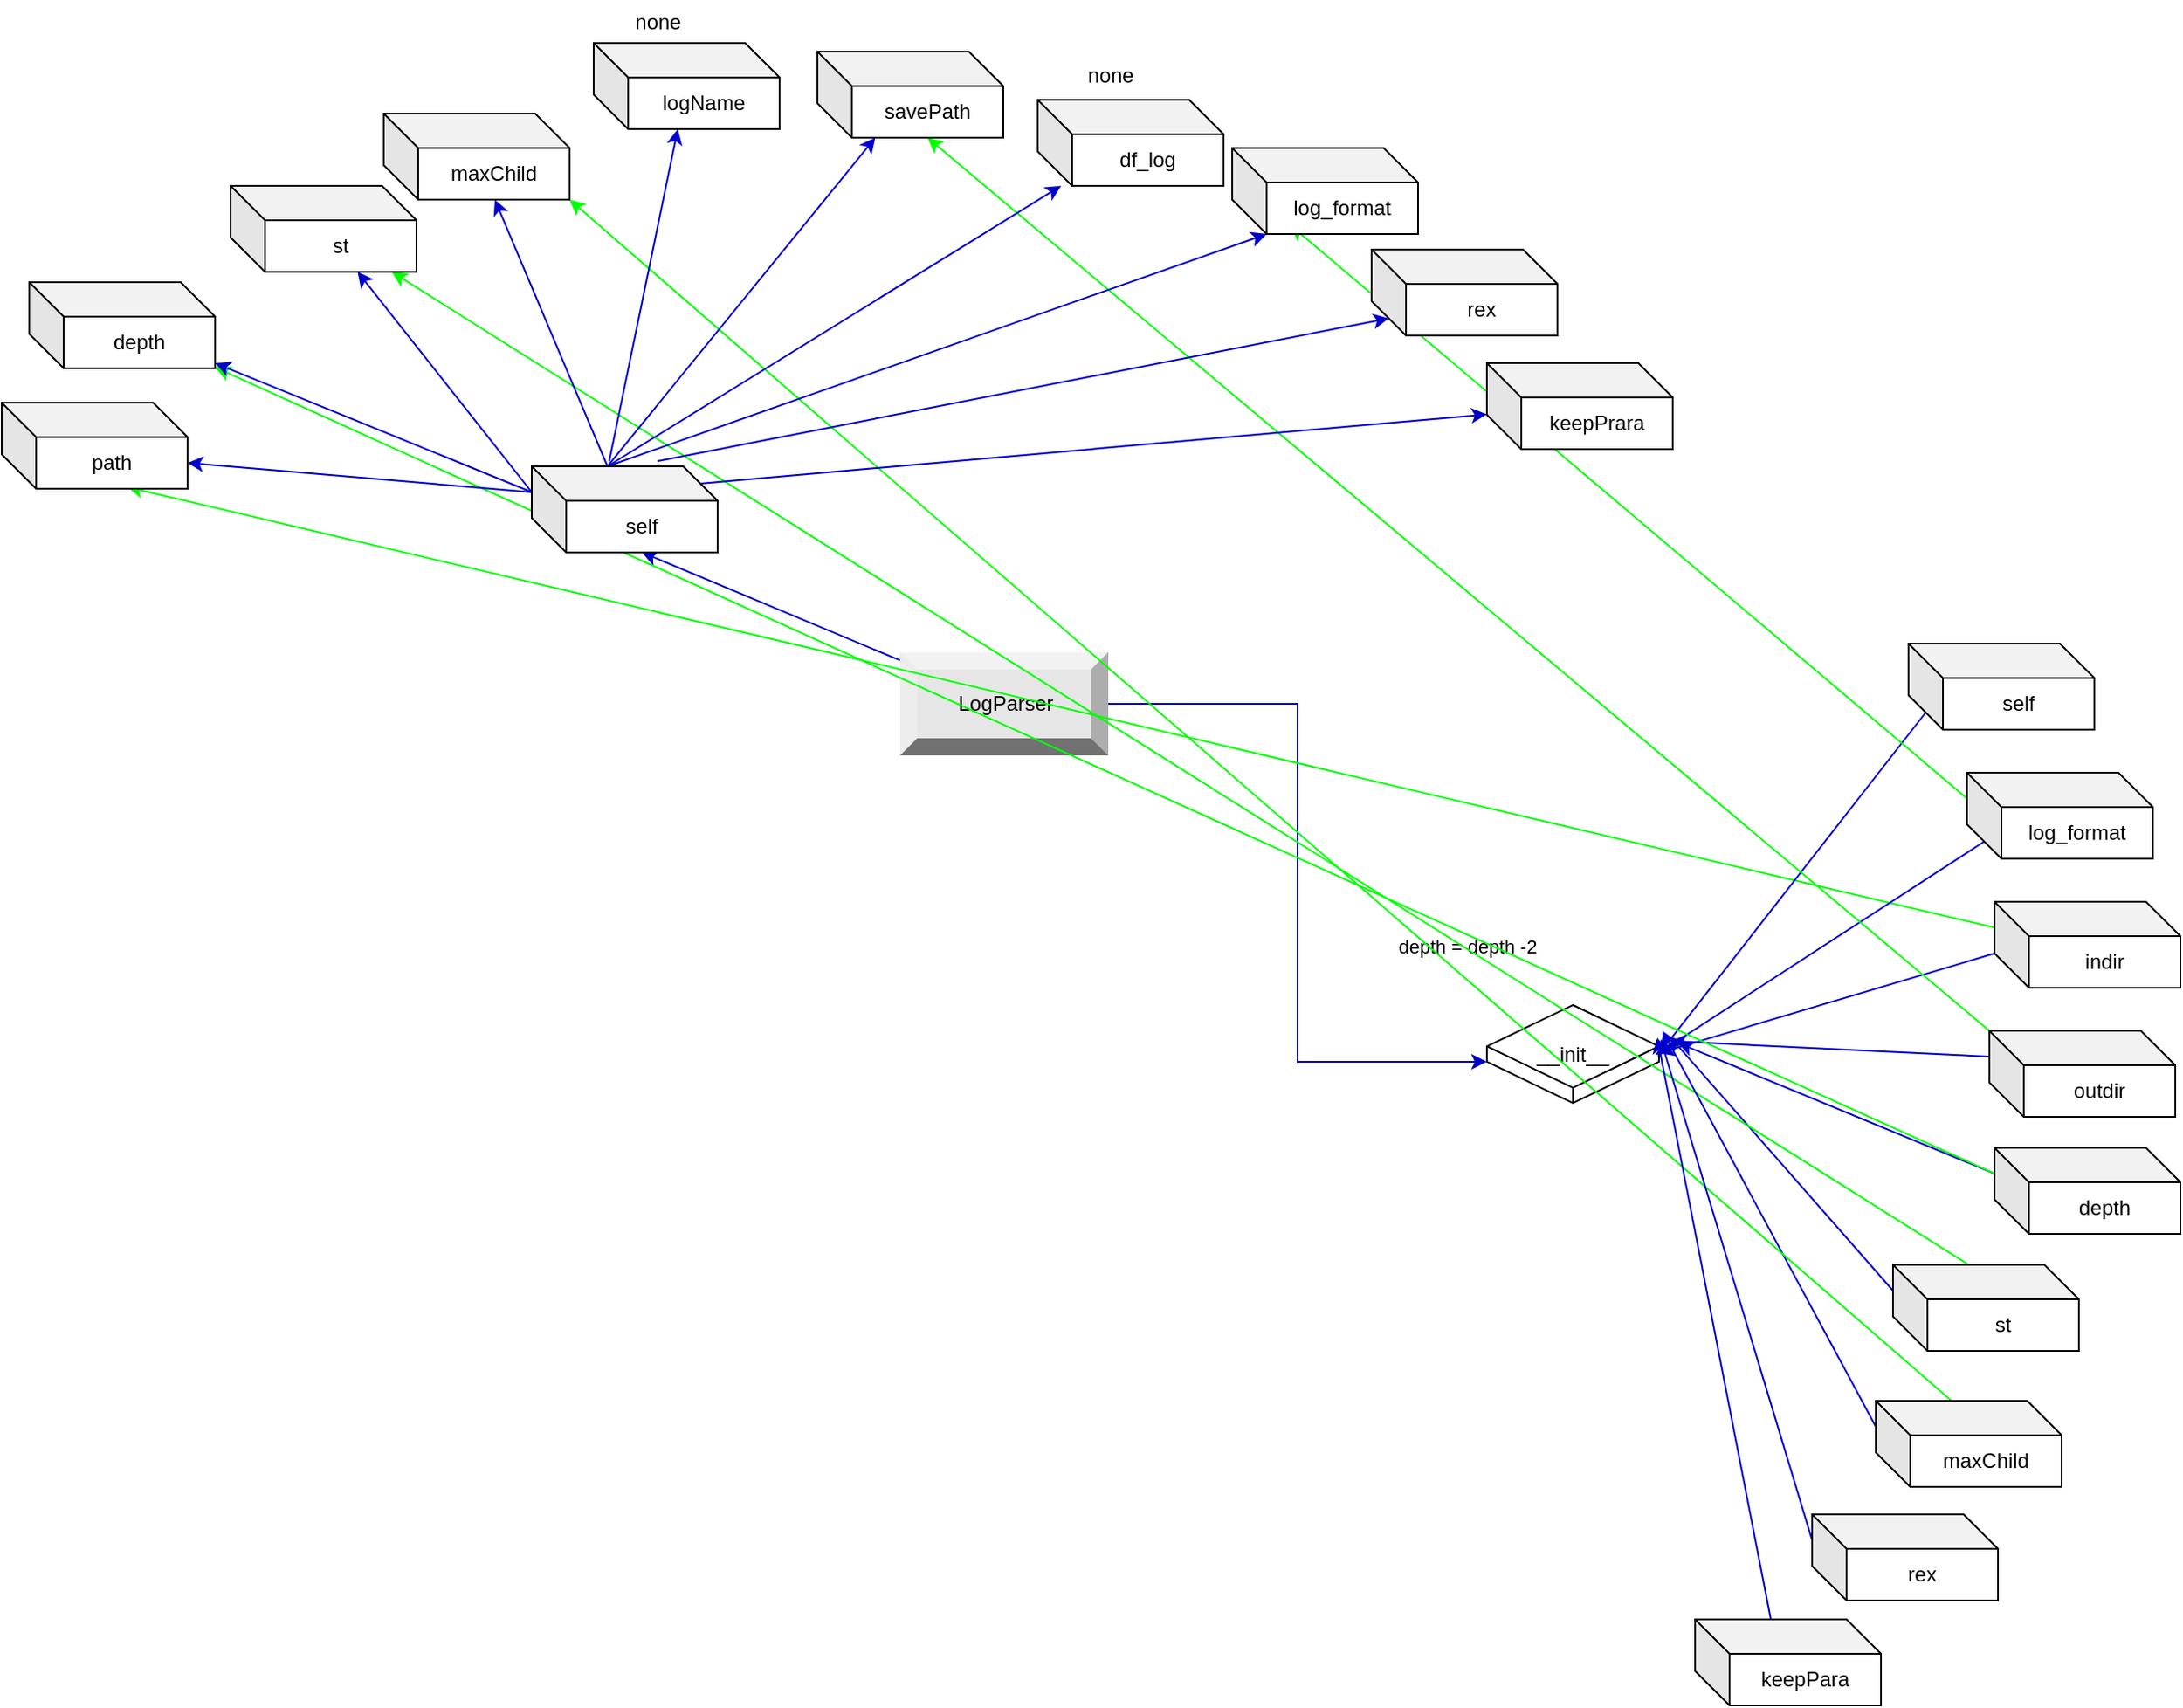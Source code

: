 <mxfile version="20.3.3" type="github">
  <diagram id="y8HDOHUu3PEGii4tPg3m" name="第 1 页">
    <mxGraphModel dx="1889" dy="1407" grid="0" gridSize="10" guides="1" tooltips="1" connect="1" arrows="1" fold="1" page="0" pageScale="1" pageWidth="827" pageHeight="1169" math="0" shadow="0">
      <root>
        <mxCell id="0" />
        <mxCell id="1" parent="0" />
        <mxCell id="NzFtADgsl6NsJxW6FuMH-5" value="" style="edgeStyle=orthogonalEdgeStyle;rounded=0;orthogonalLoop=1;jettySize=auto;html=1;entryX=0;entryY=0;entryDx=0;entryDy=32.992;entryPerimeter=0;strokeColor=#0000CC;" edge="1" parent="1" source="NzFtADgsl6NsJxW6FuMH-1" target="NzFtADgsl6NsJxW6FuMH-3">
          <mxGeometry relative="1" as="geometry">
            <mxPoint x="468" y="333" as="targetPoint" />
          </mxGeometry>
        </mxCell>
        <mxCell id="NzFtADgsl6NsJxW6FuMH-36" style="edgeStyle=none;rounded=0;orthogonalLoop=1;jettySize=auto;html=1;entryX=0;entryY=0;entryDx=64;entryDy=50;entryPerimeter=0;strokeColor=#0000CC;fontColor=#000000;" edge="1" parent="1" source="NzFtADgsl6NsJxW6FuMH-1" target="NzFtADgsl6NsJxW6FuMH-35">
          <mxGeometry relative="1" as="geometry" />
        </mxCell>
        <mxCell id="NzFtADgsl6NsJxW6FuMH-1" value="LogParser" style="labelPosition=center;verticalLabelPosition=middle;align=center;html=1;shape=mxgraph.basic.shaded_button;dx=10;fillColor=#E6E6E6;strokeColor=none;fontColor=#000000;" vertex="1" parent="1">
          <mxGeometry x="267" y="303" width="121" height="60" as="geometry" />
        </mxCell>
        <mxCell id="NzFtADgsl6NsJxW6FuMH-3" value="__init__" style="whiteSpace=wrap;html=1;shape=mxgraph.basic.isocube;isoAngle=15;fontColor=#000000;" vertex="1" parent="1">
          <mxGeometry x="608" y="508" width="100" height="57" as="geometry" />
        </mxCell>
        <mxCell id="NzFtADgsl6NsJxW6FuMH-28" style="edgeStyle=none;rounded=0;orthogonalLoop=1;jettySize=auto;html=1;exitX=0;exitY=0;exitDx=0;exitDy=30;exitPerimeter=0;strokeColor=#0000CC;fontColor=#000000;" edge="1" parent="1" source="NzFtADgsl6NsJxW6FuMH-8">
          <mxGeometry relative="1" as="geometry">
            <mxPoint x="708" y="536" as="targetPoint" />
          </mxGeometry>
        </mxCell>
        <mxCell id="NzFtADgsl6NsJxW6FuMH-57" style="edgeStyle=none;rounded=0;orthogonalLoop=1;jettySize=auto;html=1;exitX=0;exitY=0;exitDx=0;exitDy=15;exitPerimeter=0;entryX=0.676;entryY=0.98;entryDx=0;entryDy=0;entryPerimeter=0;strokeColor=#00FF00;fontColor=#000000;" edge="1" parent="1" source="NzFtADgsl6NsJxW6FuMH-8" target="NzFtADgsl6NsJxW6FuMH-37">
          <mxGeometry relative="1" as="geometry" />
        </mxCell>
        <mxCell id="NzFtADgsl6NsJxW6FuMH-59" value="depth = depth -2&amp;nbsp;" style="edgeLabel;html=1;align=center;verticalAlign=middle;resizable=0;points=[];fontColor=#000000;" vertex="1" connectable="0" parent="NzFtADgsl6NsJxW6FuMH-57">
          <mxGeometry x="-0.589" relative="1" as="geometry">
            <mxPoint x="-82" y="63" as="offset" />
          </mxGeometry>
        </mxCell>
        <mxCell id="NzFtADgsl6NsJxW6FuMH-8" value="&lt;font color=&quot;#000000&quot;&gt;&lt;span style=&quot;caret-color: rgb(0, 0, 0);&quot;&gt;indir&lt;/span&gt;&lt;/font&gt;" style="shape=cube;whiteSpace=wrap;html=1;boundedLbl=1;backgroundOutline=1;darkOpacity=0.05;darkOpacity2=0.1;fontColor=#67AB9F;" vertex="1" parent="1">
          <mxGeometry x="903" y="448" width="108" height="50" as="geometry" />
        </mxCell>
        <mxCell id="NzFtADgsl6NsJxW6FuMH-26" style="edgeStyle=none;rounded=0;orthogonalLoop=1;jettySize=auto;html=1;exitX=0;exitY=0;exitDx=10;exitDy=40;exitPerimeter=0;entryX=1;entryY=0.5;entryDx=0;entryDy=0;entryPerimeter=0;strokeColor=#0000CC;fontColor=#000000;" edge="1" parent="1" source="NzFtADgsl6NsJxW6FuMH-9" target="NzFtADgsl6NsJxW6FuMH-3">
          <mxGeometry relative="1" as="geometry" />
        </mxCell>
        <mxCell id="NzFtADgsl6NsJxW6FuMH-9" value="&lt;font color=&quot;#000000&quot;&gt;&lt;span style=&quot;caret-color: rgb(0, 0, 0);&quot;&gt;self&lt;/span&gt;&lt;/font&gt;" style="shape=cube;whiteSpace=wrap;html=1;boundedLbl=1;backgroundOutline=1;darkOpacity=0.05;darkOpacity2=0.1;fontColor=#67AB9F;" vertex="1" parent="1">
          <mxGeometry x="853" y="298" width="108" height="50" as="geometry" />
        </mxCell>
        <mxCell id="NzFtADgsl6NsJxW6FuMH-27" style="edgeStyle=none;rounded=0;orthogonalLoop=1;jettySize=auto;html=1;exitX=0;exitY=0;exitDx=10;exitDy=40;exitPerimeter=0;strokeColor=#0000CC;fontColor=#000000;" edge="1" parent="1" source="NzFtADgsl6NsJxW6FuMH-10">
          <mxGeometry relative="1" as="geometry">
            <mxPoint x="706" y="537" as="targetPoint" />
          </mxGeometry>
        </mxCell>
        <mxCell id="NzFtADgsl6NsJxW6FuMH-65" style="edgeStyle=none;rounded=0;orthogonalLoop=1;jettySize=auto;html=1;exitX=0;exitY=0;exitDx=0;exitDy=15;exitPerimeter=0;entryX=0.315;entryY=0.9;entryDx=0;entryDy=0;entryPerimeter=0;strokeColor=#00FF00;fontColor=#000000;" edge="1" parent="1" source="NzFtADgsl6NsJxW6FuMH-10" target="NzFtADgsl6NsJxW6FuMH-44">
          <mxGeometry relative="1" as="geometry" />
        </mxCell>
        <mxCell id="NzFtADgsl6NsJxW6FuMH-10" value="&lt;font color=&quot;#000000&quot;&gt;log_format&lt;/font&gt;" style="shape=cube;whiteSpace=wrap;html=1;boundedLbl=1;backgroundOutline=1;darkOpacity=0.05;darkOpacity2=0.1;fontColor=#67AB9F;" vertex="1" parent="1">
          <mxGeometry x="887" y="373" width="108" height="50" as="geometry" />
        </mxCell>
        <mxCell id="NzFtADgsl6NsJxW6FuMH-29" style="edgeStyle=none;rounded=0;orthogonalLoop=1;jettySize=auto;html=1;exitX=0;exitY=0;exitDx=0;exitDy=15;exitPerimeter=0;strokeColor=#0000CC;fontColor=#000000;" edge="1" parent="1" source="NzFtADgsl6NsJxW6FuMH-11">
          <mxGeometry relative="1" as="geometry">
            <mxPoint x="715" y="529" as="targetPoint" />
          </mxGeometry>
        </mxCell>
        <mxCell id="NzFtADgsl6NsJxW6FuMH-63" style="edgeStyle=none;rounded=0;orthogonalLoop=1;jettySize=auto;html=1;exitX=0;exitY=0;exitDx=0;exitDy=0;exitPerimeter=0;entryX=0;entryY=0;entryDx=64;entryDy=50;entryPerimeter=0;strokeColor=#00FF00;fontColor=#000000;" edge="1" parent="1" source="NzFtADgsl6NsJxW6FuMH-11" target="NzFtADgsl6NsJxW6FuMH-42">
          <mxGeometry relative="1" as="geometry" />
        </mxCell>
        <mxCell id="NzFtADgsl6NsJxW6FuMH-11" value="&lt;font color=&quot;#000000&quot;&gt;&lt;span style=&quot;caret-color: rgb(0, 0, 0);&quot;&gt;outdir&lt;/span&gt;&lt;/font&gt;" style="shape=cube;whiteSpace=wrap;html=1;boundedLbl=1;backgroundOutline=1;darkOpacity=0.05;darkOpacity2=0.1;fontColor=#67AB9F;" vertex="1" parent="1">
          <mxGeometry x="900" y="523" width="108" height="50" as="geometry" />
        </mxCell>
        <mxCell id="NzFtADgsl6NsJxW6FuMH-30" style="edgeStyle=none;rounded=0;orthogonalLoop=1;jettySize=auto;html=1;exitX=0;exitY=0;exitDx=0;exitDy=15;exitPerimeter=0;strokeColor=#0000CC;fontColor=#000000;" edge="1" parent="1" source="NzFtADgsl6NsJxW6FuMH-12">
          <mxGeometry relative="1" as="geometry">
            <mxPoint x="719" y="530" as="targetPoint" />
          </mxGeometry>
        </mxCell>
        <mxCell id="NzFtADgsl6NsJxW6FuMH-58" style="edgeStyle=none;rounded=0;orthogonalLoop=1;jettySize=auto;html=1;exitX=0;exitY=0;exitDx=0;exitDy=15;exitPerimeter=0;strokeColor=#00FF00;fontColor=#000000;" edge="1" parent="1" source="NzFtADgsl6NsJxW6FuMH-12" target="NzFtADgsl6NsJxW6FuMH-38">
          <mxGeometry relative="1" as="geometry" />
        </mxCell>
        <mxCell id="NzFtADgsl6NsJxW6FuMH-12" value="&lt;font color=&quot;#000000&quot;&gt;&lt;span style=&quot;caret-color: rgb(0, 0, 0);&quot;&gt;depth&lt;/span&gt;&lt;/font&gt;" style="shape=cube;whiteSpace=wrap;html=1;boundedLbl=1;backgroundOutline=1;darkOpacity=0.05;darkOpacity2=0.1;fontColor=#67AB9F;" vertex="1" parent="1">
          <mxGeometry x="903" y="591" width="108" height="50" as="geometry" />
        </mxCell>
        <mxCell id="NzFtADgsl6NsJxW6FuMH-31" style="edgeStyle=none;rounded=0;orthogonalLoop=1;jettySize=auto;html=1;exitX=0;exitY=0;exitDx=0;exitDy=15;exitPerimeter=0;strokeColor=#0000CC;fontColor=#000000;" edge="1" parent="1" source="NzFtADgsl6NsJxW6FuMH-13">
          <mxGeometry relative="1" as="geometry">
            <mxPoint x="714" y="526" as="targetPoint" />
          </mxGeometry>
        </mxCell>
        <mxCell id="NzFtADgsl6NsJxW6FuMH-60" style="edgeStyle=none;rounded=0;orthogonalLoop=1;jettySize=auto;html=1;exitX=0;exitY=0;exitDx=44;exitDy=0;exitPerimeter=0;strokeColor=#00FF00;fontColor=#000000;" edge="1" parent="1" source="NzFtADgsl6NsJxW6FuMH-13" target="NzFtADgsl6NsJxW6FuMH-39">
          <mxGeometry relative="1" as="geometry" />
        </mxCell>
        <mxCell id="NzFtADgsl6NsJxW6FuMH-13" value="&lt;font color=&quot;#000000&quot;&gt;&lt;span style=&quot;caret-color: rgb(0, 0, 0);&quot;&gt;st&lt;/span&gt;&lt;/font&gt;" style="shape=cube;whiteSpace=wrap;html=1;boundedLbl=1;backgroundOutline=1;darkOpacity=0.05;darkOpacity2=0.1;fontColor=#67AB9F;" vertex="1" parent="1">
          <mxGeometry x="844" y="659" width="108" height="50" as="geometry" />
        </mxCell>
        <mxCell id="NzFtADgsl6NsJxW6FuMH-32" style="edgeStyle=none;rounded=0;orthogonalLoop=1;jettySize=auto;html=1;exitX=0;exitY=0;exitDx=0;exitDy=15;exitPerimeter=0;strokeColor=#0000CC;fontColor=#000000;" edge="1" parent="1" source="NzFtADgsl6NsJxW6FuMH-14">
          <mxGeometry relative="1" as="geometry">
            <mxPoint x="710" y="523" as="targetPoint" />
          </mxGeometry>
        </mxCell>
        <mxCell id="NzFtADgsl6NsJxW6FuMH-61" style="edgeStyle=none;rounded=0;orthogonalLoop=1;jettySize=auto;html=1;exitX=0;exitY=0;exitDx=44;exitDy=0;exitPerimeter=0;entryX=1;entryY=1;entryDx=0;entryDy=0;entryPerimeter=0;strokeColor=#00FF00;fontColor=#000000;" edge="1" parent="1" source="NzFtADgsl6NsJxW6FuMH-14" target="NzFtADgsl6NsJxW6FuMH-40">
          <mxGeometry relative="1" as="geometry" />
        </mxCell>
        <mxCell id="NzFtADgsl6NsJxW6FuMH-14" value="&lt;font color=&quot;#000000&quot;&gt;&lt;span style=&quot;caret-color: rgb(0, 0, 0);&quot;&gt;maxChild&lt;/span&gt;&lt;/font&gt;" style="shape=cube;whiteSpace=wrap;html=1;boundedLbl=1;backgroundOutline=1;darkOpacity=0.05;darkOpacity2=0.1;fontColor=#67AB9F;" vertex="1" parent="1">
          <mxGeometry x="834" y="738" width="108" height="50" as="geometry" />
        </mxCell>
        <mxCell id="NzFtADgsl6NsJxW6FuMH-33" style="edgeStyle=none;rounded=0;orthogonalLoop=1;jettySize=auto;html=1;exitX=0;exitY=0;exitDx=0;exitDy=15;exitPerimeter=0;strokeColor=#0000CC;fontColor=#000000;" edge="1" parent="1" source="NzFtADgsl6NsJxW6FuMH-15">
          <mxGeometry relative="1" as="geometry">
            <mxPoint x="709" y="528" as="targetPoint" />
          </mxGeometry>
        </mxCell>
        <mxCell id="NzFtADgsl6NsJxW6FuMH-15" value="&lt;font color=&quot;#000000&quot;&gt;&lt;span style=&quot;caret-color: rgb(0, 0, 0);&quot;&gt;rex&lt;/span&gt;&lt;/font&gt;" style="shape=cube;whiteSpace=wrap;html=1;boundedLbl=1;backgroundOutline=1;darkOpacity=0.05;darkOpacity2=0.1;fontColor=#67AB9F;" vertex="1" parent="1">
          <mxGeometry x="797" y="804" width="108" height="50" as="geometry" />
        </mxCell>
        <mxCell id="NzFtADgsl6NsJxW6FuMH-34" style="edgeStyle=none;rounded=0;orthogonalLoop=1;jettySize=auto;html=1;exitX=0;exitY=0;exitDx=44;exitDy=0;exitPerimeter=0;strokeColor=#0000CC;fontColor=#000000;" edge="1" parent="1" source="NzFtADgsl6NsJxW6FuMH-16">
          <mxGeometry relative="1" as="geometry">
            <mxPoint x="707" y="527" as="targetPoint" />
          </mxGeometry>
        </mxCell>
        <mxCell id="NzFtADgsl6NsJxW6FuMH-16" value="&lt;font color=&quot;#000000&quot;&gt;&lt;span style=&quot;caret-color: rgb(0, 0, 0);&quot;&gt;keepPara&lt;br&gt;&lt;/span&gt;&lt;/font&gt;" style="shape=cube;whiteSpace=wrap;html=1;boundedLbl=1;backgroundOutline=1;darkOpacity=0.05;darkOpacity2=0.1;fontColor=#67AB9F;" vertex="1" parent="1">
          <mxGeometry x="729" y="865" width="108" height="50" as="geometry" />
        </mxCell>
        <mxCell id="NzFtADgsl6NsJxW6FuMH-47" style="edgeStyle=none;rounded=0;orthogonalLoop=1;jettySize=auto;html=1;exitX=0;exitY=0;exitDx=0;exitDy=15;exitPerimeter=0;entryX=0;entryY=0;entryDx=108;entryDy=35;entryPerimeter=0;strokeColor=#0000CC;fontColor=#000000;" edge="1" parent="1" source="NzFtADgsl6NsJxW6FuMH-35" target="NzFtADgsl6NsJxW6FuMH-37">
          <mxGeometry relative="1" as="geometry" />
        </mxCell>
        <mxCell id="NzFtADgsl6NsJxW6FuMH-48" style="edgeStyle=none;rounded=0;orthogonalLoop=1;jettySize=auto;html=1;exitX=0;exitY=0;exitDx=0;exitDy=15;exitPerimeter=0;strokeColor=#0000CC;fontColor=#000000;" edge="1" parent="1" source="NzFtADgsl6NsJxW6FuMH-35" target="NzFtADgsl6NsJxW6FuMH-38">
          <mxGeometry relative="1" as="geometry" />
        </mxCell>
        <mxCell id="NzFtADgsl6NsJxW6FuMH-49" style="edgeStyle=none;rounded=0;orthogonalLoop=1;jettySize=auto;html=1;exitX=0;exitY=0;exitDx=0;exitDy=15;exitPerimeter=0;strokeColor=#0000CC;fontColor=#000000;" edge="1" parent="1" source="NzFtADgsl6NsJxW6FuMH-35" target="NzFtADgsl6NsJxW6FuMH-39">
          <mxGeometry relative="1" as="geometry" />
        </mxCell>
        <mxCell id="NzFtADgsl6NsJxW6FuMH-50" style="edgeStyle=none;rounded=0;orthogonalLoop=1;jettySize=auto;html=1;exitX=0;exitY=0;exitDx=44;exitDy=0;exitPerimeter=0;strokeColor=#0000CC;fontColor=#000000;" edge="1" parent="1" source="NzFtADgsl6NsJxW6FuMH-35" target="NzFtADgsl6NsJxW6FuMH-40">
          <mxGeometry relative="1" as="geometry" />
        </mxCell>
        <mxCell id="NzFtADgsl6NsJxW6FuMH-51" style="edgeStyle=none;rounded=0;orthogonalLoop=1;jettySize=auto;html=1;strokeColor=#0000CC;fontColor=#000000;" edge="1" parent="1" target="NzFtADgsl6NsJxW6FuMH-41">
          <mxGeometry relative="1" as="geometry">
            <mxPoint x="98" y="192" as="sourcePoint" />
          </mxGeometry>
        </mxCell>
        <mxCell id="NzFtADgsl6NsJxW6FuMH-52" style="edgeStyle=none;rounded=0;orthogonalLoop=1;jettySize=auto;html=1;exitX=0;exitY=0;exitDx=44;exitDy=0;exitPerimeter=0;strokeColor=#0000CC;fontColor=#000000;" edge="1" parent="1" source="NzFtADgsl6NsJxW6FuMH-35" target="NzFtADgsl6NsJxW6FuMH-42">
          <mxGeometry relative="1" as="geometry" />
        </mxCell>
        <mxCell id="NzFtADgsl6NsJxW6FuMH-53" style="edgeStyle=none;rounded=0;orthogonalLoop=1;jettySize=auto;html=1;exitX=0;exitY=0;exitDx=44;exitDy=0;exitPerimeter=0;strokeColor=#0000CC;fontColor=#000000;" edge="1" parent="1" source="NzFtADgsl6NsJxW6FuMH-35" target="NzFtADgsl6NsJxW6FuMH-43">
          <mxGeometry relative="1" as="geometry" />
        </mxCell>
        <mxCell id="NzFtADgsl6NsJxW6FuMH-54" style="edgeStyle=none;rounded=0;orthogonalLoop=1;jettySize=auto;html=1;exitX=0;exitY=0;exitDx=44;exitDy=0;exitPerimeter=0;entryX=0;entryY=0;entryDx=20;entryDy=50;entryPerimeter=0;strokeColor=#0000CC;fontColor=#000000;" edge="1" parent="1" source="NzFtADgsl6NsJxW6FuMH-35" target="NzFtADgsl6NsJxW6FuMH-44">
          <mxGeometry relative="1" as="geometry" />
        </mxCell>
        <mxCell id="NzFtADgsl6NsJxW6FuMH-55" style="edgeStyle=none;rounded=0;orthogonalLoop=1;jettySize=auto;html=1;entryX=0;entryY=0;entryDx=10;entryDy=40;entryPerimeter=0;strokeColor=#0000CC;fontColor=#000000;" edge="1" parent="1" target="NzFtADgsl6NsJxW6FuMH-45">
          <mxGeometry relative="1" as="geometry">
            <mxPoint x="126" y="192" as="sourcePoint" />
          </mxGeometry>
        </mxCell>
        <mxCell id="NzFtADgsl6NsJxW6FuMH-56" style="edgeStyle=none;rounded=0;orthogonalLoop=1;jettySize=auto;html=1;exitX=0;exitY=0;exitDx=98;exitDy=10;exitPerimeter=0;strokeColor=#0000CC;fontColor=#000000;" edge="1" parent="1" source="NzFtADgsl6NsJxW6FuMH-35" target="NzFtADgsl6NsJxW6FuMH-46">
          <mxGeometry relative="1" as="geometry" />
        </mxCell>
        <mxCell id="NzFtADgsl6NsJxW6FuMH-35" value="&lt;font color=&quot;#000000&quot;&gt;&lt;span style=&quot;caret-color: rgb(0, 0, 0);&quot;&gt;self&lt;/span&gt;&lt;/font&gt;" style="shape=cube;whiteSpace=wrap;html=1;boundedLbl=1;backgroundOutline=1;darkOpacity=0.05;darkOpacity2=0.1;fontColor=#67AB9F;" vertex="1" parent="1">
          <mxGeometry x="53" y="195" width="108" height="50" as="geometry" />
        </mxCell>
        <mxCell id="NzFtADgsl6NsJxW6FuMH-37" value="&lt;font color=&quot;#000000&quot;&gt;&lt;span style=&quot;caret-color: rgb(0, 0, 0);&quot;&gt;path&lt;/span&gt;&lt;/font&gt;" style="shape=cube;whiteSpace=wrap;html=1;boundedLbl=1;backgroundOutline=1;darkOpacity=0.05;darkOpacity2=0.1;fontColor=#67AB9F;" vertex="1" parent="1">
          <mxGeometry x="-255" y="158" width="108" height="50" as="geometry" />
        </mxCell>
        <mxCell id="NzFtADgsl6NsJxW6FuMH-38" value="&lt;font color=&quot;#000000&quot;&gt;depth&lt;/font&gt;" style="shape=cube;whiteSpace=wrap;html=1;boundedLbl=1;backgroundOutline=1;darkOpacity=0.05;darkOpacity2=0.1;fontColor=#67AB9F;" vertex="1" parent="1">
          <mxGeometry x="-239" y="88" width="108" height="50" as="geometry" />
        </mxCell>
        <mxCell id="NzFtADgsl6NsJxW6FuMH-39" value="&lt;font color=&quot;#000000&quot;&gt;st&lt;/font&gt;" style="shape=cube;whiteSpace=wrap;html=1;boundedLbl=1;backgroundOutline=1;darkOpacity=0.05;darkOpacity2=0.1;fontColor=#67AB9F;" vertex="1" parent="1">
          <mxGeometry x="-122" y="32" width="108" height="50" as="geometry" />
        </mxCell>
        <mxCell id="NzFtADgsl6NsJxW6FuMH-40" value="&lt;font color=&quot;#000000&quot;&gt;&lt;span style=&quot;caret-color: rgb(0, 0, 0);&quot;&gt;maxChild&lt;/span&gt;&lt;/font&gt;" style="shape=cube;whiteSpace=wrap;html=1;boundedLbl=1;backgroundOutline=1;darkOpacity=0.05;darkOpacity2=0.1;fontColor=#67AB9F;" vertex="1" parent="1">
          <mxGeometry x="-33" y="-10" width="108" height="50" as="geometry" />
        </mxCell>
        <mxCell id="NzFtADgsl6NsJxW6FuMH-41" value="&lt;font color=&quot;#000000&quot;&gt;&lt;span style=&quot;caret-color: rgb(0, 0, 0);&quot;&gt;logName&lt;/span&gt;&lt;/font&gt;" style="shape=cube;whiteSpace=wrap;html=1;boundedLbl=1;backgroundOutline=1;darkOpacity=0.05;darkOpacity2=0.1;fontColor=#67AB9F;" vertex="1" parent="1">
          <mxGeometry x="89" y="-51" width="108" height="50" as="geometry" />
        </mxCell>
        <mxCell id="NzFtADgsl6NsJxW6FuMH-42" value="&lt;font color=&quot;#000000&quot;&gt;&lt;span style=&quot;caret-color: rgb(0, 0, 0);&quot;&gt;savePath&lt;/span&gt;&lt;/font&gt;" style="shape=cube;whiteSpace=wrap;html=1;boundedLbl=1;backgroundOutline=1;darkOpacity=0.05;darkOpacity2=0.1;fontColor=#67AB9F;" vertex="1" parent="1">
          <mxGeometry x="219" y="-46" width="108" height="50" as="geometry" />
        </mxCell>
        <mxCell id="NzFtADgsl6NsJxW6FuMH-43" value="&lt;font color=&quot;#000000&quot;&gt;&lt;span style=&quot;caret-color: rgb(0, 0, 0);&quot;&gt;df_log&lt;/span&gt;&lt;/font&gt;" style="shape=cube;whiteSpace=wrap;html=1;boundedLbl=1;backgroundOutline=1;darkOpacity=0.05;darkOpacity2=0.1;fontColor=#67AB9F;" vertex="1" parent="1">
          <mxGeometry x="347" y="-18" width="108" height="50" as="geometry" />
        </mxCell>
        <mxCell id="NzFtADgsl6NsJxW6FuMH-44" value="&lt;font color=&quot;#000000&quot;&gt;&lt;span style=&quot;caret-color: rgb(0, 0, 0);&quot;&gt;log_format&lt;/span&gt;&lt;/font&gt;" style="shape=cube;whiteSpace=wrap;html=1;boundedLbl=1;backgroundOutline=1;darkOpacity=0.05;darkOpacity2=0.1;fontColor=#67AB9F;" vertex="1" parent="1">
          <mxGeometry x="460" y="10" width="108" height="50" as="geometry" />
        </mxCell>
        <mxCell id="NzFtADgsl6NsJxW6FuMH-45" value="&lt;font color=&quot;#000000&quot;&gt;&lt;span style=&quot;caret-color: rgb(0, 0, 0);&quot;&gt;rex&lt;/span&gt;&lt;/font&gt;" style="shape=cube;whiteSpace=wrap;html=1;boundedLbl=1;backgroundOutline=1;darkOpacity=0.05;darkOpacity2=0.1;fontColor=#67AB9F;" vertex="1" parent="1">
          <mxGeometry x="541" y="69" width="108" height="50" as="geometry" />
        </mxCell>
        <mxCell id="NzFtADgsl6NsJxW6FuMH-46" value="&lt;font color=&quot;#000000&quot;&gt;&lt;span style=&quot;caret-color: rgb(0, 0, 0);&quot;&gt;keepPrara&lt;/span&gt;&lt;/font&gt;" style="shape=cube;whiteSpace=wrap;html=1;boundedLbl=1;backgroundOutline=1;darkOpacity=0.05;darkOpacity2=0.1;fontColor=#67AB9F;" vertex="1" parent="1">
          <mxGeometry x="608" y="135" width="108" height="50" as="geometry" />
        </mxCell>
        <mxCell id="NzFtADgsl6NsJxW6FuMH-62" value="none" style="text;html=1;align=center;verticalAlign=middle;resizable=0;points=[];autosize=1;strokeColor=none;fillColor=none;fontColor=#000000;" vertex="1" parent="1">
          <mxGeometry x="103" y="-76" width="45" height="26" as="geometry" />
        </mxCell>
        <mxCell id="NzFtADgsl6NsJxW6FuMH-64" value="none" style="text;html=1;align=center;verticalAlign=middle;resizable=0;points=[];autosize=1;strokeColor=none;fillColor=none;fontColor=#000000;" vertex="1" parent="1">
          <mxGeometry x="366" y="-45" width="45" height="26" as="geometry" />
        </mxCell>
      </root>
    </mxGraphModel>
  </diagram>
</mxfile>
